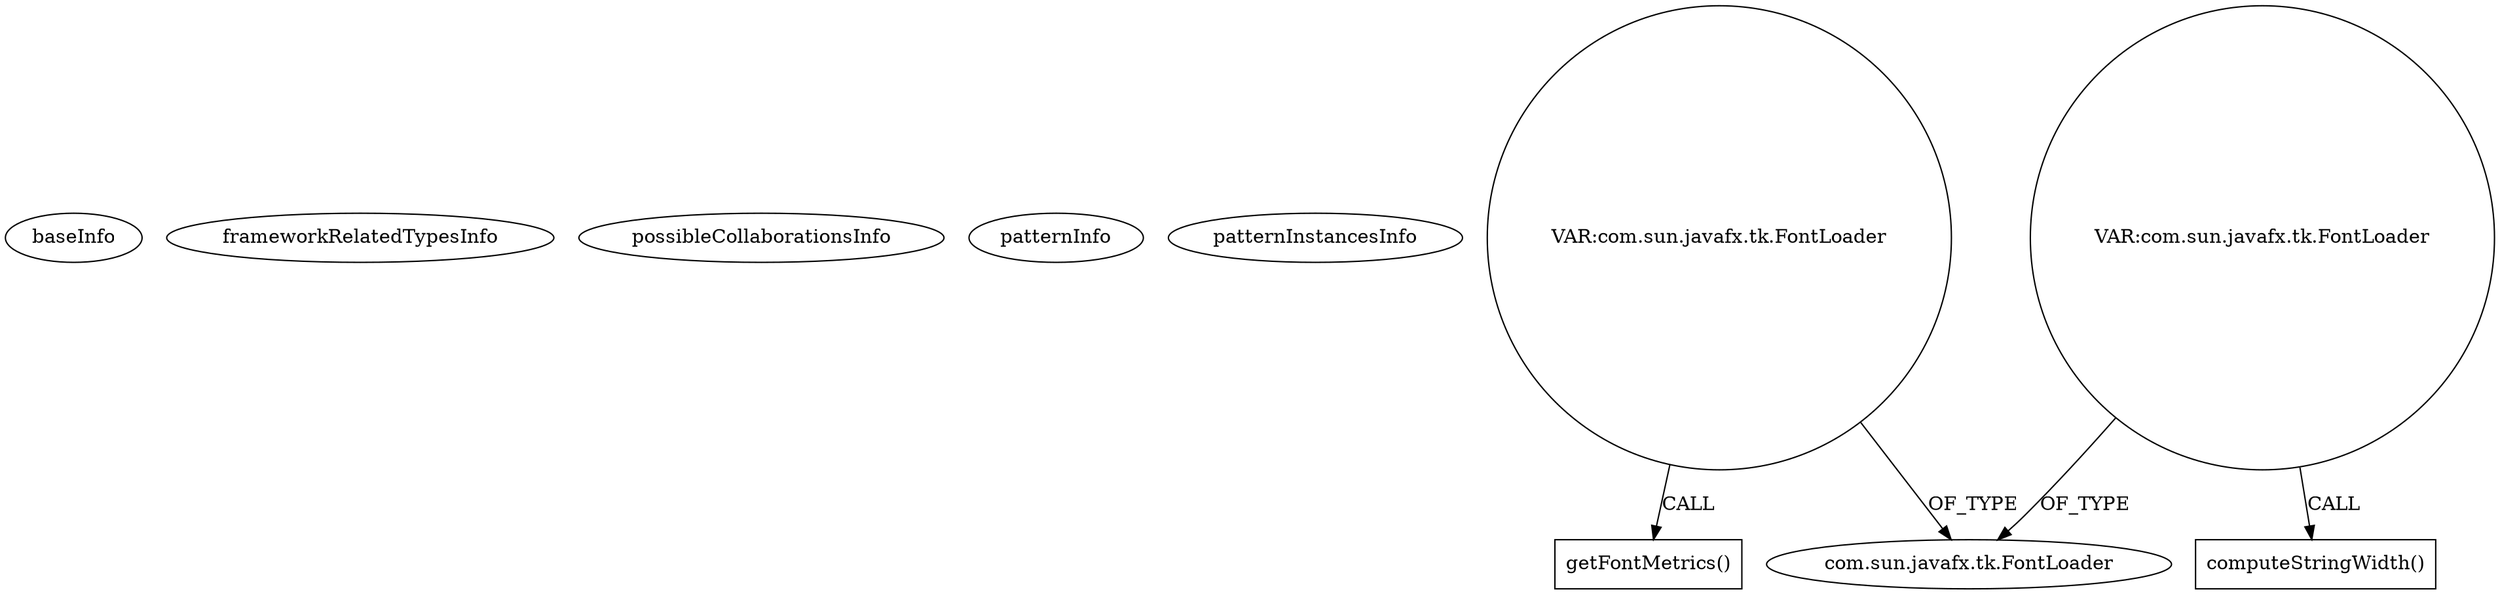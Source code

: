digraph {
baseInfo[graphId=4650,category="pattern",isAnonymous=false,possibleRelation=false]
frameworkRelatedTypesInfo[]
possibleCollaborationsInfo[]
patternInfo[frequency=2.0,patternRootClient=null]
patternInstancesInfo[0="t-kensuke-Java8~/t-kensuke-Java8/Java8-master/src/main/java/clock/DigitalClock.java~void start(javafx.stage.Stage)~4447",1="t-kensuke-Java8~/t-kensuke-Java8/Java8-master/src/main/java/clock/DigitalClock.java~DigitalClock~4444"]
86[label="com.sun.javafx.tk.FontLoader",vertexType="FRAMEWORK_CLASS_TYPE",isFrameworkType=false]
98[label="VAR:com.sun.javafx.tk.FontLoader",vertexType="VARIABLE_EXPRESION",isFrameworkType=false,shape=circle]
99[label="getFontMetrics()",vertexType="INSIDE_CALL",isFrameworkType=false,shape=box]
84[label="VAR:com.sun.javafx.tk.FontLoader",vertexType="VARIABLE_EXPRESION",isFrameworkType=false,shape=circle]
85[label="computeStringWidth()",vertexType="INSIDE_CALL",isFrameworkType=false,shape=box]
84->86[label="OF_TYPE"]
98->86[label="OF_TYPE"]
84->85[label="CALL"]
98->99[label="CALL"]
}
